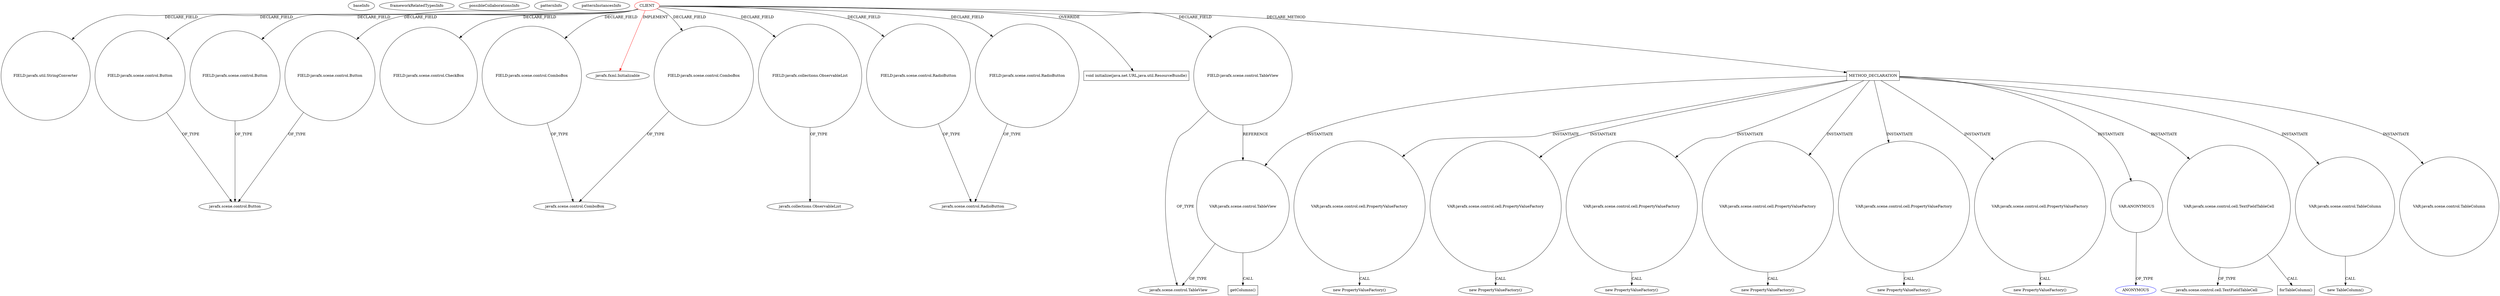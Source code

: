 digraph {
baseInfo[graphId=3860,category="pattern",isAnonymous=false,possibleRelation=false]
frameworkRelatedTypesInfo[0="javafx.fxml.Initializable"]
possibleCollaborationsInfo[]
patternInfo[frequency=2.0,patternRootClient=0]
patternInstancesInfo[0="bianconejo-CEFX~/bianconejo-CEFX/CEFX-master/src/cefx/CEPaiementAttenteController.java~CEPaiementAttenteController~2025",1="bianconejo-CEFX~/bianconejo-CEFX/CEFX-master/src/cefx/CECommandeController.java~CECommandeController~2084"]
30[label="FIELD:javafx.util.StringConverter",vertexType="FIELD_DECLARATION",isFrameworkType=false,shape=circle]
0[label="CLIENT",vertexType="ROOT_CLIENT_CLASS_DECLARATION",isFrameworkType=false,color=red]
2[label="FIELD:javafx.scene.control.Button",vertexType="FIELD_DECLARATION",isFrameworkType=false,shape=circle]
4[label="FIELD:javafx.scene.control.Button",vertexType="FIELD_DECLARATION",isFrameworkType=false,shape=circle]
6[label="FIELD:javafx.scene.control.Button",vertexType="FIELD_DECLARATION",isFrameworkType=false,shape=circle]
8[label="FIELD:javafx.scene.control.CheckBox",vertexType="FIELD_DECLARATION",isFrameworkType=false,shape=circle]
10[label="FIELD:javafx.scene.control.ComboBox",vertexType="FIELD_DECLARATION",isFrameworkType=false,shape=circle]
1[label="javafx.fxml.Initializable",vertexType="FRAMEWORK_INTERFACE_TYPE",isFrameworkType=false]
12[label="FIELD:javafx.scene.control.ComboBox",vertexType="FIELD_DECLARATION",isFrameworkType=false,shape=circle]
14[label="FIELD:javafx.collections.ObservableList",vertexType="FIELD_DECLARATION",isFrameworkType=false,shape=circle]
15[label="javafx.collections.ObservableList",vertexType="FRAMEWORK_INTERFACE_TYPE",isFrameworkType=false]
16[label="FIELD:javafx.scene.control.RadioButton",vertexType="FIELD_DECLARATION",isFrameworkType=false,shape=circle]
17[label="javafx.scene.control.RadioButton",vertexType="FRAMEWORK_CLASS_TYPE",isFrameworkType=false]
18[label="FIELD:javafx.scene.control.RadioButton",vertexType="FIELD_DECLARATION",isFrameworkType=false,shape=circle]
34[label="void initialize(java.net.URL,java.util.ResourceBundle)",vertexType="OVERRIDING_METHOD_DECLARATION",isFrameworkType=false,shape=box]
3[label="javafx.scene.control.Button",vertexType="FRAMEWORK_CLASS_TYPE",isFrameworkType=false]
11[label="javafx.scene.control.ComboBox",vertexType="FRAMEWORK_CLASS_TYPE",isFrameworkType=false]
32[label="FIELD:javafx.scene.control.TableView",vertexType="FIELD_DECLARATION",isFrameworkType=false,shape=circle]
33[label="javafx.scene.control.TableView",vertexType="FRAMEWORK_CLASS_TYPE",isFrameworkType=false]
125[label="VAR:javafx.scene.control.TableView",vertexType="VARIABLE_EXPRESION",isFrameworkType=false,shape=circle]
126[label="getColumns()",vertexType="INSIDE_CALL",isFrameworkType=false,shape=box]
50[label="METHOD_DECLARATION",vertexType="CLIENT_METHOD_DECLARATION",isFrameworkType=false,shape=box]
57[label="VAR:javafx.scene.control.cell.PropertyValueFactory",vertexType="VARIABLE_EXPRESION",isFrameworkType=false,shape=circle]
56[label="new PropertyValueFactory()",vertexType="CONSTRUCTOR_CALL",isFrameworkType=false]
104[label="VAR:javafx.scene.control.cell.PropertyValueFactory",vertexType="VARIABLE_EXPRESION",isFrameworkType=false,shape=circle]
103[label="new PropertyValueFactory()",vertexType="CONSTRUCTOR_CALL",isFrameworkType=false]
84[label="VAR:javafx.scene.control.cell.PropertyValueFactory",vertexType="VARIABLE_EXPRESION",isFrameworkType=false,shape=circle]
83[label="new PropertyValueFactory()",vertexType="CONSTRUCTOR_CALL",isFrameworkType=false]
96[label="VAR:javafx.scene.control.cell.PropertyValueFactory",vertexType="VARIABLE_EXPRESION",isFrameworkType=false,shape=circle]
95[label="new PropertyValueFactory()",vertexType="CONSTRUCTOR_CALL",isFrameworkType=false]
116[label="VAR:javafx.scene.control.cell.PropertyValueFactory",vertexType="VARIABLE_EXPRESION",isFrameworkType=false,shape=circle]
115[label="new PropertyValueFactory()",vertexType="CONSTRUCTOR_CALL",isFrameworkType=false]
72[label="VAR:javafx.scene.control.cell.PropertyValueFactory",vertexType="VARIABLE_EXPRESION",isFrameworkType=false,shape=circle]
71[label="new PropertyValueFactory()",vertexType="CONSTRUCTOR_CALL",isFrameworkType=false]
137[label="VAR:ANONYMOUS",vertexType="VARIABLE_EXPRESION",isFrameworkType=false,shape=circle]
138[label="ANONYMOUS",vertexType="REFERENCE_ANONYMOUS_DECLARATION",isFrameworkType=false,color=blue]
61[label="VAR:javafx.scene.control.cell.TextFieldTableCell",vertexType="VARIABLE_EXPRESION",isFrameworkType=false,shape=circle]
63[label="javafx.scene.control.cell.TextFieldTableCell",vertexType="FRAMEWORK_CLASS_TYPE",isFrameworkType=false]
121[label="forTableColumn()",vertexType="INSIDE_CALL",isFrameworkType=false,shape=box]
52[label="VAR:javafx.scene.control.TableColumn",vertexType="VARIABLE_EXPRESION",isFrameworkType=false,shape=circle]
51[label="new TableColumn()",vertexType="CONSTRUCTOR_CALL",isFrameworkType=false]
99[label="VAR:javafx.scene.control.TableColumn",vertexType="VARIABLE_EXPRESION",isFrameworkType=false,shape=circle]
50->116[label="INSTANTIATE"]
0->6[label="DECLARE_FIELD"]
16->17[label="OF_TYPE"]
61->63[label="OF_TYPE"]
0->10[label="DECLARE_FIELD"]
125->126[label="CALL"]
6->3[label="OF_TYPE"]
104->103[label="CALL"]
50->96[label="INSTANTIATE"]
0->14[label="DECLARE_FIELD"]
137->138[label="OF_TYPE"]
0->30[label="DECLARE_FIELD"]
32->125[label="REFERENCE"]
125->33[label="OF_TYPE"]
50->99[label="INSTANTIATE"]
0->16[label="DECLARE_FIELD"]
50->125[label="INSTANTIATE"]
57->56[label="CALL"]
10->11[label="OF_TYPE"]
50->72[label="INSTANTIATE"]
32->33[label="OF_TYPE"]
0->2[label="DECLARE_FIELD"]
0->50[label="DECLARE_METHOD"]
50->84[label="INSTANTIATE"]
0->1[label="IMPLEMENT",color=red]
50->57[label="INSTANTIATE"]
72->71[label="CALL"]
4->3[label="OF_TYPE"]
12->11[label="OF_TYPE"]
50->137[label="INSTANTIATE"]
0->4[label="DECLARE_FIELD"]
0->12[label="DECLARE_FIELD"]
116->115[label="CALL"]
18->17[label="OF_TYPE"]
84->83[label="CALL"]
0->34[label="OVERRIDE"]
2->3[label="OF_TYPE"]
52->51[label="CALL"]
0->32[label="DECLARE_FIELD"]
14->15[label="OF_TYPE"]
0->18[label="DECLARE_FIELD"]
61->121[label="CALL"]
50->104[label="INSTANTIATE"]
50->61[label="INSTANTIATE"]
50->52[label="INSTANTIATE"]
0->8[label="DECLARE_FIELD"]
96->95[label="CALL"]
}
